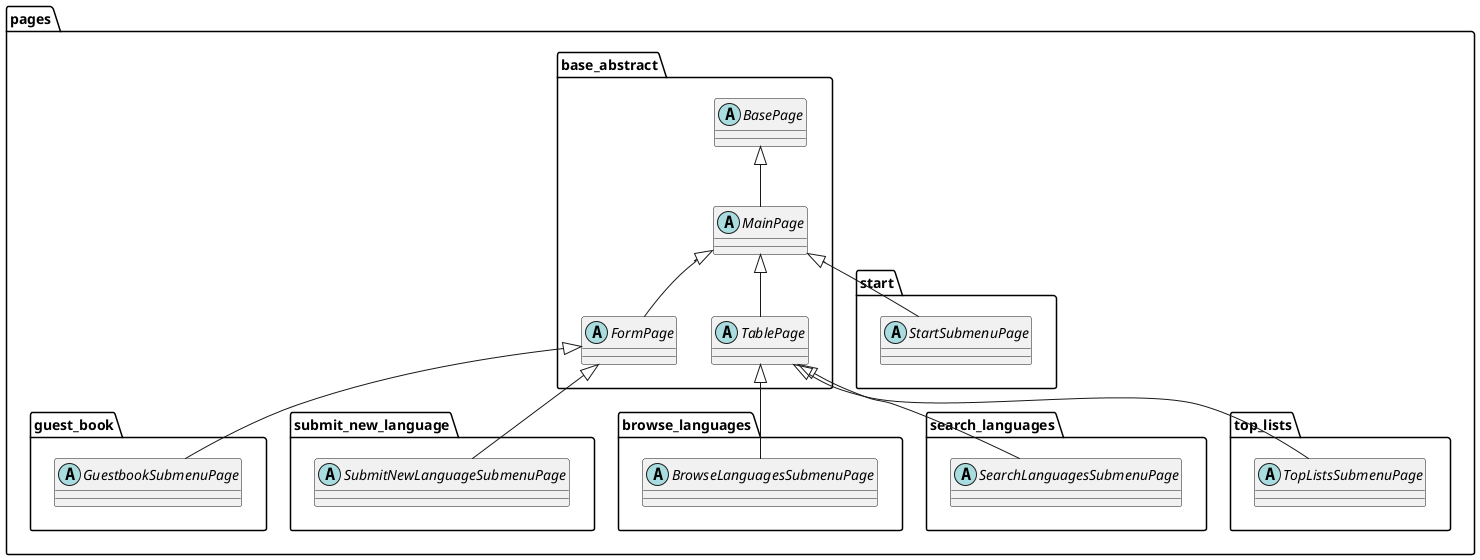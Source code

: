 @startuml

together {
    abstract class pages.base_abstract.BasePage {
    }
    abstract class pages.base_abstract.MainPage {
    }
    abstract class pages.base_abstract.FormPage {
    }
    abstract class pages.base_abstract.TablePage {
    }
}

together {
    abstract class pages.start.StartSubmenuPage {
    }
    abstract class pages.browse_languages.BrowseLanguagesSubmenuPage {
    }
    abstract class pages.search_languages.SearchLanguagesSubmenuPage {
    }
    abstract class pages.top_lists.TopListsSubmenuPage {
    }
    abstract class pages.guest_book.GuestbookSubmenuPage {
    }
    abstract class pages.submit_new_language.SubmitNewLanguageSubmenuPage {
    }
}

pages.base_abstract.MainPage <|-- pages.base_abstract.FormPage
pages.base_abstract.BasePage <|-- pages.base_abstract.MainPage
pages.base_abstract.MainPage <|-- pages.base_abstract.TablePage

pages.base_abstract.MainPage <|-- pages.start.StartSubmenuPage
pages.base_abstract.FormPage <|-- pages.submit_new_language.SubmitNewLanguageSubmenuPage
pages.base_abstract.TablePage <|-- pages.top_lists.TopListsSubmenuPage
pages.base_abstract.FormPage <|-- pages.guest_book.GuestbookSubmenuPage
pages.base_abstract.TablePage <|-- pages.search_languages.SearchLanguagesSubmenuPage
pages.base_abstract.TablePage <|-- pages.browse_languages.BrowseLanguagesSubmenuPage

newpage

together {
    abstract class pages.start.StartSubmenuPage {
    }
    abstract class pages.browse_languages.BrowseLanguagesSubmenuPage {
    }
    abstract class pages.search_languages.SearchLanguagesSubmenuPage {
    }
    abstract class pages.top_lists.TopListsSubmenuPage {
    }
    abstract class pages.guest_book.GuestbookSubmenuPage {
    }
    abstract class pages.submit_new_language.SubmitNewLanguageSubmenuPage {
    }
}

together {
    class pages.start.StartPage {
    }
    class pages.start.TeamPage {
    }
    class pages.start.LyricsPage {
    }
    class pages.start.HistoryPage {
    }
    class pages.start.PrivacyPage {
    }
}


together {
    abstract class pages.browse_languages.BrowseLanguagesSubmenuPage {
    }
    abstract class pages.browse_languages.letters.LetterPage {
    }
    abstract class pages.browse_languages.languages.LanguagePage {
    }
}

together {
    class pages.search_languages.SearchLanguagesPage {
    }
}

together {
    class pages.top_lists.TopHitsPage {
    }
    class pages.top_lists.NewCommentsPage {
    }
    class pages.top_lists.TopRatedAssemblyPage {
    }
    class pages.top_lists.TopRatedPage {
    }
    class pages.top_lists.TopRatedRealPage {
    }
    class pages.top_lists.TopRatedEsotericPage {
    }
    class pages.top_lists.NewLanguagesThisMonthPage {
    }
}

together {
    class pages.guest_book.SignGuestbookPage {
    }
    class pages.guest_book.ReadGuestbookPage {
    }
}

together {
    class pages.submit_new_language.SubmitNewLanguagePage {
    }
}

pages.browse_languages.BrowseLanguagesSubmenuPage <|-- pages.browse_languages.languages.LanguagePage

pages.top_lists.TopListsSubmenuPage <|-- pages.top_lists.TopHitsPage

pages.submit_new_language.SubmitNewLanguageSubmenuPage <|-- pages.submit_new_language.SubmitNewLanguagePage

pages.top_lists.TopListsSubmenuPage <|-- pages.top_lists.TopRatedRealPage

pages.guest_book.GuestbookSubmenuPage <|-- pages.guest_book.SignGuestbookPage

pages.start.StartSubmenuPage <|-- pages.start.TeamPage

pages.start.StartSubmenuPage <|-- pages.start.LyricsPage

pages.guest_book.GuestbookSubmenuPage <|-- pages.guest_book.ReadGuestbookPage

pages.start.StartSubmenuPage <|-- pages.start.PrivacyPage

pages.top_lists.TopListsSubmenuPage <|-- pages.top_lists.NewCommentsPage

pages.browse_languages.BrowseLanguagesSubmenuPage <|-- pages.browse_languages.letters.LetterPage
pages.top_lists.TopListsSubmenuPage <|-- pages.top_lists.TopRatedAssemblyPage

pages.top_lists.TopListsSubmenuPage <|-- pages.top_lists.TopRatedPage
pages.search_languages.SearchLanguagesSubmenuPage <|-- pages.search_languages.SearchLanguagesPage

pages.top_lists.TopListsSubmenuPage <|-- pages.top_lists.TopRatedEsotericPage
pages.start.StartSubmenuPage <|-- pages.start.HistoryPage
pages.top_lists.TopListsSubmenuPage <|-- pages.top_lists.NewLanguagesThisMonthPage

pages.start.StartSubmenuPage <|-- pages.start.StartPage

newpage

together {
    abstract class pages.browse_languages.letters.LetterPage {
    }
    class pages.browse_languages.letters.ABCPage {
    }
    class pages.browse_languages.letters.ZeroPage {
    }
    class pages.browse_languages.letters.APage {
    }
    class pages.browse_languages.letters.BPage {
    }
    class pages.browse_languages.letters.CPage {
    }
    class pages.browse_languages.letters.YPage {
    }
    class pages.browse_languages.letters.SPage {
    }
    class pages.browse_languages.letters.FPage {
    }
    class pages.browse_languages.letters.VPage {
    }
    class pages.browse_languages.letters.LPage {
    }
    class pages.browse_languages.letters.XPage {
    }
    class pages.browse_languages.letters.GPage {
    }
    class pages.browse_languages.letters.MPage {
    }
    class pages.browse_languages.letters.RPage {
    }
    class pages.browse_languages.letters.NPage {
    }
    class pages.browse_languages.letters.EPage {
    }
    class pages.browse_languages.letters.QPage {
    }
    class pages.browse_languages.letters.KPage {
    }
    class pages.browse_languages.letters.TPage {
    }
    class pages.browse_languages.letters.UPage {
    }
    class pages.browse_languages.letters.WPage {
    }
    class pages.browse_languages.letters.DPage {
    }
    class pages.browse_languages.letters.JPage {
    }
    class pages.browse_languages.letters.OPage {
    }
    class pages.browse_languages.letters.ZPage {
    }
    class pages.browse_languages.letters.PPage {
    }
    class pages.browse_languages.letters.IPage {
    }
}

pages.browse_languages.letters.LetterPage <|-- pages.browse_languages.letters.YPage
pages.browse_languages.letters.LetterPage <|-- pages.browse_languages.letters.SPage
pages.browse_languages.letters.LetterPage <|-- pages.browse_languages.letters.FPage

pages.browse_languages.letters.LetterPage <|-- pages.browse_languages.letters.CPage
pages.browse_languages.letters.LetterPage <|-- pages.browse_languages.letters.VPage

pages.browse_languages.letters.LetterPage <|-- pages.browse_languages.letters.ZeroPage
pages.browse_languages.letters.LetterPage <|-- pages.browse_languages.letters.LPage

pages.browse_languages.letters.LetterPage <|-- pages.browse_languages.letters.XPage
pages.browse_languages.letters.LetterPage <|-- pages.browse_languages.letters.APage

pages.browse_languages.letters.LetterPage <|-- pages.browse_languages.letters.MPage

pages.browse_languages.letters.LetterPage <|-- pages.browse_languages.letters.RPage

pages.browse_languages.letters.LetterPage <|-- pages.browse_languages.letters.GPage

pages.browse_languages.letters.LetterPage <|-- pages.browse_languages.letters.KPage

pages.browse_languages.letters.LetterPage <|-- pages.browse_languages.letters.NPage
pages.browse_languages.letters.LetterPage <|-- pages.browse_languages.letters.EPage
pages.browse_languages.letters.LetterPage <|-- pages.browse_languages.letters.ABCPage
pages.browse_languages.letters.LetterPage <|-- pages.browse_languages.letters.BPage
pages.browse_languages.letters.LetterPage <|-- pages.browse_languages.letters.QPage

pages.browse_languages.letters.LetterPage <|-- pages.browse_languages.letters.WPage

pages.browse_languages.letters.LetterPage <|-- pages.browse_languages.letters.TPage
pages.browse_languages.letters.LetterPage <|-- pages.browse_languages.letters.UPage
pages.browse_languages.letters.LetterPage <|-- pages.browse_languages.letters.IPage
pages.browse_languages.letters.LetterPage <|-- pages.browse_languages.letters.PPage
pages.browse_languages.letters.LetterPage <|-- pages.browse_languages.letters.DPage
pages.browse_languages.letters.LetterPage <|-- pages.browse_languages.letters.JPage
pages.browse_languages.letters.LetterPage <|-- pages.browse_languages.letters.OPage
pages.browse_languages.letters.LetterPage <|-- pages.browse_languages.letters.ZPage

newpage

together {
    abstract class pages.browse_languages.languages.LanguagePage {
    }
    class pages.browse_languages.languages.AdaLanguagePage {
    }
    class pages.browse_languages.languages.ScalaLanguagePage {
    }
    class pages.browse_languages.languages.ZimLanguagePage {
    }
    class pages.browse_languages.languages.CheetahLanguagePage {
    }
    class pages.browse_languages.languages.GapLanguagePage {
    }
    class pages.browse_languages.languages.JQueryLanguagePage {
    }
    class pages.browse_languages.languages.YabasicLanguagePage {
    }
    class pages.browse_languages.languages.LiLiLanguagePage {
    }
    class pages.browse_languages.languages.JavaScriptLanguagePage {
    }
    class pages.browse_languages.languages.PythonLanguagePage {
    }
    class pages.browse_languages.languages.KalkulonLanguagePage {
    }
    class pages.browse_languages.languages.BashLanguagePage {
    }
    class pages.browse_languages.languages.KotlinLanguagePage {
    }
    class pages.browse_languages.languages.ShakespeareLanguagePage {
    }
    class pages.browse_languages.languages.DelphiLanguagePage {
    }
    class pages.browse_languages.languages.YacasLanguagePage {
    }
    class pages.browse_languages.languages.JavaLanguagePage {
    }
    class pages.browse_languages.languages.JRLanguagePage {
    }
    class pages.browse_languages.languages.MagnumLanguagePage {
    }
    class pages.browse_languages.languages.EnglishLanguagePage {
    }
}


pages.browse_languages.languages.LanguagePage <|-- pages.browse_languages.languages.AdaLanguagePage


pages.browse_languages.languages.LanguagePage <|-- pages.browse_languages.languages.ScalaLanguagePage
pages.browse_languages.languages.LanguagePage <|-- pages.browse_languages.languages.ZimLanguagePage
pages.browse_languages.languages.LanguagePage <|-- pages.browse_languages.languages.CheetahLanguagePage
pages.browse_languages.languages.LanguagePage <|-- pages.browse_languages.languages.GapLanguagePage
pages.browse_languages.languages.LanguagePage <|-- pages.browse_languages.languages.JQueryLanguagePage
pages.browse_languages.languages.LanguagePage <|-- pages.browse_languages.languages.YabasicLanguagePage

pages.browse_languages.languages.LanguagePage <|-- pages.browse_languages.languages.LiLiLanguagePage
pages.browse_languages.languages.LanguagePage <|-- pages.browse_languages.languages.JavaScriptLanguagePage
pages.browse_languages.languages.LanguagePage <|-- pages.browse_languages.languages.PythonLanguagePage
pages.browse_languages.languages.LanguagePage <|-- pages.browse_languages.languages.KalkulonLanguagePage
pages.browse_languages.languages.LanguagePage <|-- pages.browse_languages.languages.JavaLanguagePage
pages.browse_languages.languages.LanguagePage <|-- pages.browse_languages.languages.DelphiLanguagePage
pages.browse_languages.languages.LanguagePage <|-- pages.browse_languages.languages.YacasLanguagePage

pages.browse_languages.languages.LanguagePage <|-- pages.browse_languages.languages.BashLanguagePage
pages.browse_languages.languages.LanguagePage <|-- pages.browse_languages.languages.KotlinLanguagePage
pages.browse_languages.languages.LanguagePage <|-- pages.browse_languages.languages.ShakespeareLanguagePage

pages.browse_languages.languages.LanguagePage <|-- pages.browse_languages.languages.JRLanguagePage
pages.browse_languages.languages.LanguagePage <|-- pages.browse_languages.languages.MagnumLanguagePage

pages.browse_languages.languages.LanguagePage <|-- pages.browse_languages.languages.EnglishLanguagePage

@enduml